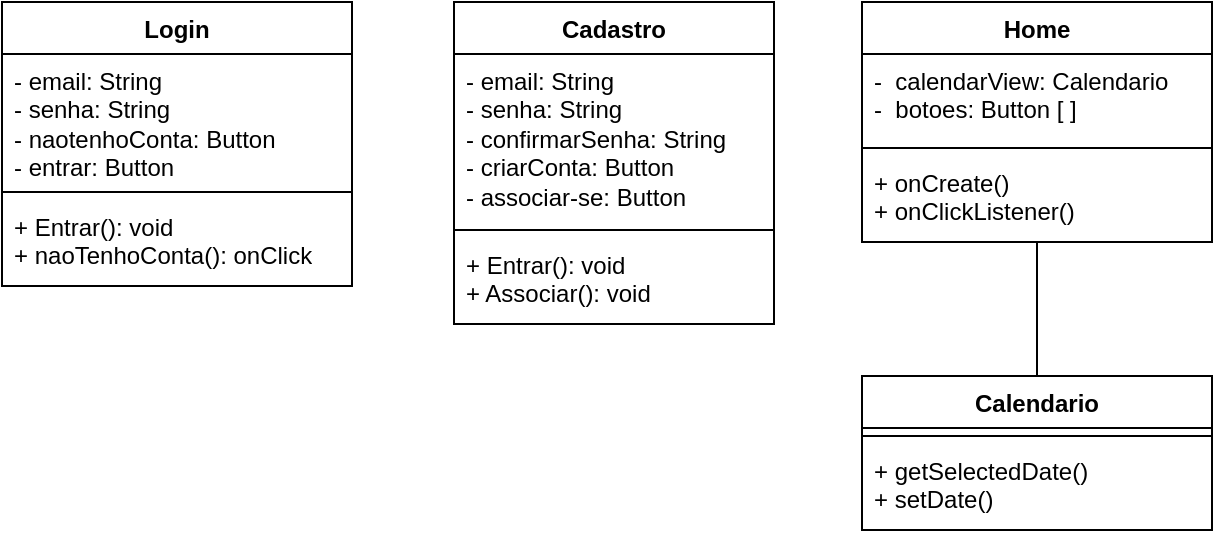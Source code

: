 <mxfile version="24.7.17">
  <diagram name="Página-1" id="f36nG3X-VWFxBDj-4ggA">
    <mxGraphModel dx="662" dy="360" grid="0" gridSize="10" guides="1" tooltips="1" connect="1" arrows="1" fold="1" page="0" pageScale="1" pageWidth="827" pageHeight="1169" math="0" shadow="0">
      <root>
        <mxCell id="0" />
        <mxCell id="1" parent="0" />
        <mxCell id="KUezBR62b_Fwe3HFxXNE-1" value="Login" style="swimlane;fontStyle=1;align=center;verticalAlign=top;childLayout=stackLayout;horizontal=1;startSize=26;horizontalStack=0;resizeParent=1;resizeParentMax=0;resizeLast=0;collapsible=1;marginBottom=0;whiteSpace=wrap;html=1;" parent="1" vertex="1">
          <mxGeometry x="68" y="6" width="175" height="142" as="geometry" />
        </mxCell>
        <mxCell id="KUezBR62b_Fwe3HFxXNE-2" value="- email: String&lt;div&gt;- senha: String&lt;/div&gt;&lt;div&gt;- naotenhoConta: Button&lt;/div&gt;&lt;div&gt;- entrar: Button&lt;/div&gt;" style="text;strokeColor=none;fillColor=none;align=left;verticalAlign=top;spacingLeft=4;spacingRight=4;overflow=hidden;rotatable=0;points=[[0,0.5],[1,0.5]];portConstraint=eastwest;whiteSpace=wrap;html=1;" parent="KUezBR62b_Fwe3HFxXNE-1" vertex="1">
          <mxGeometry y="26" width="175" height="65" as="geometry" />
        </mxCell>
        <mxCell id="KUezBR62b_Fwe3HFxXNE-3" value="" style="line;strokeWidth=1;fillColor=none;align=left;verticalAlign=middle;spacingTop=-1;spacingLeft=3;spacingRight=3;rotatable=0;labelPosition=right;points=[];portConstraint=eastwest;strokeColor=inherit;" parent="KUezBR62b_Fwe3HFxXNE-1" vertex="1">
          <mxGeometry y="91" width="175" height="8" as="geometry" />
        </mxCell>
        <mxCell id="KUezBR62b_Fwe3HFxXNE-4" value="+ Entrar(): void&lt;div&gt;+ naoTenhoConta(): onClick&lt;/div&gt;" style="text;strokeColor=none;fillColor=none;align=left;verticalAlign=top;spacingLeft=4;spacingRight=4;overflow=hidden;rotatable=0;points=[[0,0.5],[1,0.5]];portConstraint=eastwest;whiteSpace=wrap;html=1;" parent="KUezBR62b_Fwe3HFxXNE-1" vertex="1">
          <mxGeometry y="99" width="175" height="43" as="geometry" />
        </mxCell>
        <mxCell id="KUezBR62b_Fwe3HFxXNE-5" value="Cadastro" style="swimlane;fontStyle=1;align=center;verticalAlign=top;childLayout=stackLayout;horizontal=1;startSize=26;horizontalStack=0;resizeParent=1;resizeParentMax=0;resizeLast=0;collapsible=1;marginBottom=0;whiteSpace=wrap;html=1;" parent="1" vertex="1">
          <mxGeometry x="294" y="6" width="160" height="161" as="geometry" />
        </mxCell>
        <mxCell id="KUezBR62b_Fwe3HFxXNE-6" value="- email: String&lt;div&gt;- senha: String&lt;/div&gt;&lt;div&gt;- confirmarSenha: String&lt;/div&gt;&lt;div&gt;- criarConta: Button&lt;/div&gt;&lt;div&gt;- associar-se: Button&lt;/div&gt;" style="text;strokeColor=none;fillColor=none;align=left;verticalAlign=top;spacingLeft=4;spacingRight=4;overflow=hidden;rotatable=0;points=[[0,0.5],[1,0.5]];portConstraint=eastwest;whiteSpace=wrap;html=1;" parent="KUezBR62b_Fwe3HFxXNE-5" vertex="1">
          <mxGeometry y="26" width="160" height="84" as="geometry" />
        </mxCell>
        <mxCell id="KUezBR62b_Fwe3HFxXNE-7" value="" style="line;strokeWidth=1;fillColor=none;align=left;verticalAlign=middle;spacingTop=-1;spacingLeft=3;spacingRight=3;rotatable=0;labelPosition=right;points=[];portConstraint=eastwest;strokeColor=inherit;" parent="KUezBR62b_Fwe3HFxXNE-5" vertex="1">
          <mxGeometry y="110" width="160" height="8" as="geometry" />
        </mxCell>
        <mxCell id="KUezBR62b_Fwe3HFxXNE-8" value="+ Entrar(): void&lt;div&gt;+ Associar(): void&lt;/div&gt;" style="text;strokeColor=none;fillColor=none;align=left;verticalAlign=top;spacingLeft=4;spacingRight=4;overflow=hidden;rotatable=0;points=[[0,0.5],[1,0.5]];portConstraint=eastwest;whiteSpace=wrap;html=1;" parent="KUezBR62b_Fwe3HFxXNE-5" vertex="1">
          <mxGeometry y="118" width="160" height="43" as="geometry" />
        </mxCell>
        <mxCell id="eidQKW7rajAQqNiJBxTA-1" value="Home" style="swimlane;fontStyle=1;align=center;verticalAlign=top;childLayout=stackLayout;horizontal=1;startSize=26;horizontalStack=0;resizeParent=1;resizeParentMax=0;resizeLast=0;collapsible=1;marginBottom=0;whiteSpace=wrap;html=1;" vertex="1" parent="1">
          <mxGeometry x="498" y="6" width="175" height="120" as="geometry" />
        </mxCell>
        <mxCell id="eidQKW7rajAQqNiJBxTA-2" value="-&amp;nbsp; calendarView: Calendario&lt;div&gt;-&amp;nbsp; botoes: Button [ ]&lt;br&gt;&lt;/div&gt;" style="text;strokeColor=none;fillColor=none;align=left;verticalAlign=top;spacingLeft=4;spacingRight=4;overflow=hidden;rotatable=0;points=[[0,0.5],[1,0.5]];portConstraint=eastwest;whiteSpace=wrap;html=1;" vertex="1" parent="eidQKW7rajAQqNiJBxTA-1">
          <mxGeometry y="26" width="175" height="43" as="geometry" />
        </mxCell>
        <mxCell id="eidQKW7rajAQqNiJBxTA-3" value="" style="line;strokeWidth=1;fillColor=none;align=left;verticalAlign=middle;spacingTop=-1;spacingLeft=3;spacingRight=3;rotatable=0;labelPosition=right;points=[];portConstraint=eastwest;strokeColor=inherit;" vertex="1" parent="eidQKW7rajAQqNiJBxTA-1">
          <mxGeometry y="69" width="175" height="8" as="geometry" />
        </mxCell>
        <mxCell id="eidQKW7rajAQqNiJBxTA-4" value="+ onCreate&lt;span style=&quot;background-color: initial;&quot;&gt;()&lt;/span&gt;&lt;div&gt;&lt;span style=&quot;background-color: initial;&quot;&gt;+ onClickListener()&lt;/span&gt;&lt;/div&gt;" style="text;strokeColor=none;fillColor=none;align=left;verticalAlign=top;spacingLeft=4;spacingRight=4;overflow=hidden;rotatable=0;points=[[0,0.5],[1,0.5]];portConstraint=eastwest;whiteSpace=wrap;html=1;" vertex="1" parent="eidQKW7rajAQqNiJBxTA-1">
          <mxGeometry y="77" width="175" height="43" as="geometry" />
        </mxCell>
        <mxCell id="eidQKW7rajAQqNiJBxTA-15" style="edgeStyle=orthogonalEdgeStyle;rounded=0;orthogonalLoop=1;jettySize=auto;html=1;entryX=0.5;entryY=1;entryDx=0;entryDy=0;endArrow=none;endFill=0;" edge="1" parent="1" source="eidQKW7rajAQqNiJBxTA-10" target="eidQKW7rajAQqNiJBxTA-1">
          <mxGeometry relative="1" as="geometry" />
        </mxCell>
        <mxCell id="eidQKW7rajAQqNiJBxTA-10" value="Calendario" style="swimlane;fontStyle=1;align=center;verticalAlign=top;childLayout=stackLayout;horizontal=1;startSize=26;horizontalStack=0;resizeParent=1;resizeParentMax=0;resizeLast=0;collapsible=1;marginBottom=0;whiteSpace=wrap;html=1;" vertex="1" parent="1">
          <mxGeometry x="498" y="193" width="175" height="77" as="geometry" />
        </mxCell>
        <mxCell id="eidQKW7rajAQqNiJBxTA-12" value="" style="line;strokeWidth=1;fillColor=none;align=left;verticalAlign=middle;spacingTop=-1;spacingLeft=3;spacingRight=3;rotatable=0;labelPosition=right;points=[];portConstraint=eastwest;strokeColor=inherit;" vertex="1" parent="eidQKW7rajAQqNiJBxTA-10">
          <mxGeometry y="26" width="175" height="8" as="geometry" />
        </mxCell>
        <mxCell id="eidQKW7rajAQqNiJBxTA-13" value="+ getSelectedDate&lt;span style=&quot;background-color: initial;&quot;&gt;()&lt;/span&gt;&lt;div&gt;&lt;span style=&quot;background-color: initial;&quot;&gt;+ setDate()&lt;/span&gt;&lt;/div&gt;" style="text;strokeColor=none;fillColor=none;align=left;verticalAlign=top;spacingLeft=4;spacingRight=4;overflow=hidden;rotatable=0;points=[[0,0.5],[1,0.5]];portConstraint=eastwest;whiteSpace=wrap;html=1;" vertex="1" parent="eidQKW7rajAQqNiJBxTA-10">
          <mxGeometry y="34" width="175" height="43" as="geometry" />
        </mxCell>
      </root>
    </mxGraphModel>
  </diagram>
</mxfile>

